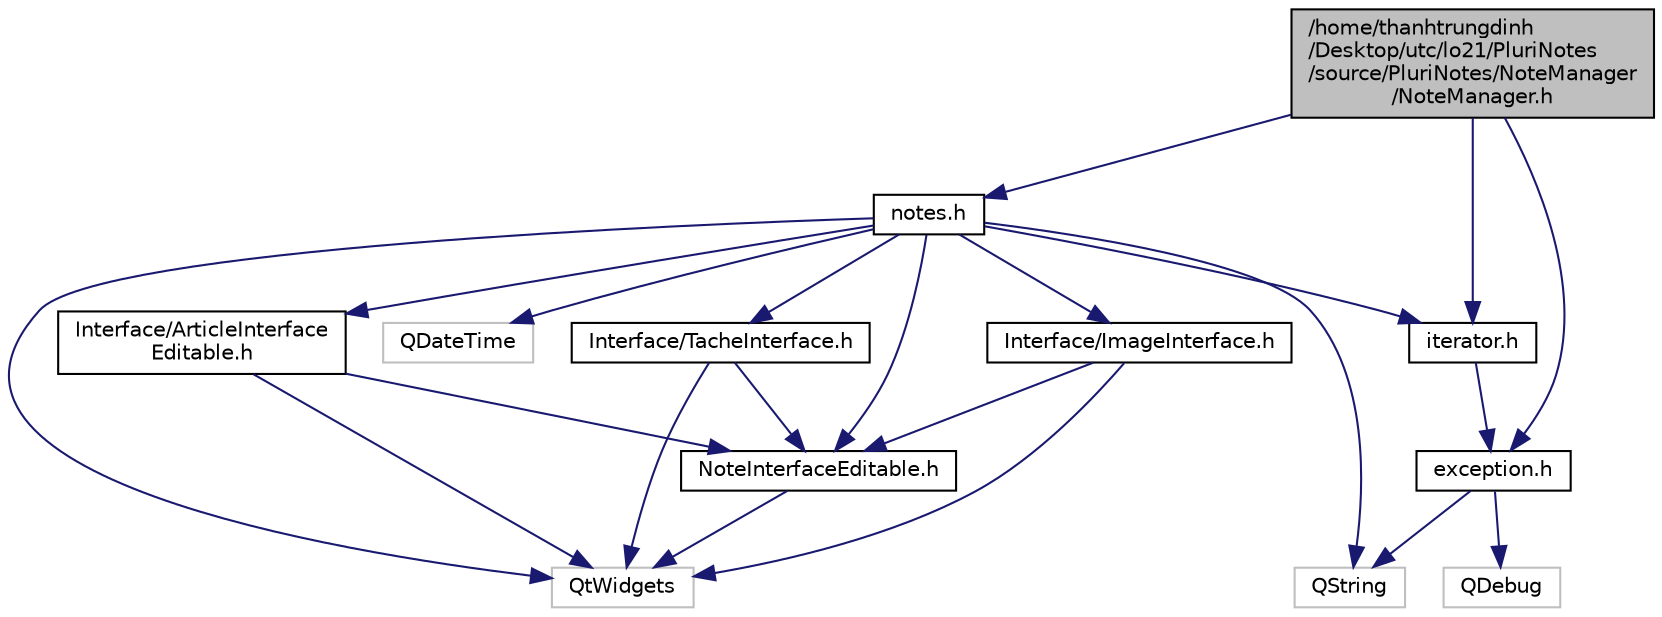 digraph "/home/thanhtrungdinh/Desktop/utc/lo21/PluriNotes/source/PluriNotes/NoteManager/NoteManager.h"
{
  edge [fontname="Helvetica",fontsize="10",labelfontname="Helvetica",labelfontsize="10"];
  node [fontname="Helvetica",fontsize="10",shape=record];
  Node1 [label="/home/thanhtrungdinh\l/Desktop/utc/lo21/PluriNotes\l/source/PluriNotes/NoteManager\l/NoteManager.h",height=0.2,width=0.4,color="black", fillcolor="grey75", style="filled", fontcolor="black"];
  Node1 -> Node2 [color="midnightblue",fontsize="10",style="solid"];
  Node2 [label="notes.h",height=0.2,width=0.4,color="black", fillcolor="white", style="filled",URL="$notes_8h.html"];
  Node2 -> Node3 [color="midnightblue",fontsize="10",style="solid"];
  Node3 [label="QString",height=0.2,width=0.4,color="grey75", fillcolor="white", style="filled"];
  Node2 -> Node4 [color="midnightblue",fontsize="10",style="solid"];
  Node4 [label="QDateTime",height=0.2,width=0.4,color="grey75", fillcolor="white", style="filled"];
  Node2 -> Node5 [color="midnightblue",fontsize="10",style="solid"];
  Node5 [label="QtWidgets",height=0.2,width=0.4,color="grey75", fillcolor="white", style="filled"];
  Node2 -> Node6 [color="midnightblue",fontsize="10",style="solid"];
  Node6 [label="iterator.h",height=0.2,width=0.4,color="black", fillcolor="white", style="filled",URL="$iterator_8h.html"];
  Node6 -> Node7 [color="midnightblue",fontsize="10",style="solid"];
  Node7 [label="exception.h",height=0.2,width=0.4,color="black", fillcolor="white", style="filled",URL="$exception_8h.html"];
  Node7 -> Node3 [color="midnightblue",fontsize="10",style="solid"];
  Node7 -> Node8 [color="midnightblue",fontsize="10",style="solid"];
  Node8 [label="QDebug",height=0.2,width=0.4,color="grey75", fillcolor="white", style="filled"];
  Node2 -> Node9 [color="midnightblue",fontsize="10",style="solid"];
  Node9 [label="Interface/ArticleInterface\lEditable.h",height=0.2,width=0.4,color="black", fillcolor="white", style="filled",URL="$ArticleInterfaceEditable_8h.html"];
  Node9 -> Node5 [color="midnightblue",fontsize="10",style="solid"];
  Node9 -> Node10 [color="midnightblue",fontsize="10",style="solid"];
  Node10 [label="NoteInterfaceEditable.h",height=0.2,width=0.4,color="black", fillcolor="white", style="filled",URL="$NoteInterfaceEditable_8h.html"];
  Node10 -> Node5 [color="midnightblue",fontsize="10",style="solid"];
  Node2 -> Node11 [color="midnightblue",fontsize="10",style="solid"];
  Node11 [label="Interface/TacheInterface.h",height=0.2,width=0.4,color="black", fillcolor="white", style="filled",URL="$TacheInterface_8h.html"];
  Node11 -> Node5 [color="midnightblue",fontsize="10",style="solid"];
  Node11 -> Node10 [color="midnightblue",fontsize="10",style="solid"];
  Node2 -> Node12 [color="midnightblue",fontsize="10",style="solid"];
  Node12 [label="Interface/ImageInterface.h",height=0.2,width=0.4,color="black", fillcolor="white", style="filled",URL="$ImageInterface_8h.html"];
  Node12 -> Node5 [color="midnightblue",fontsize="10",style="solid"];
  Node12 -> Node10 [color="midnightblue",fontsize="10",style="solid"];
  Node2 -> Node10 [color="midnightblue",fontsize="10",style="solid"];
  Node1 -> Node6 [color="midnightblue",fontsize="10",style="solid"];
  Node1 -> Node7 [color="midnightblue",fontsize="10",style="solid"];
}
